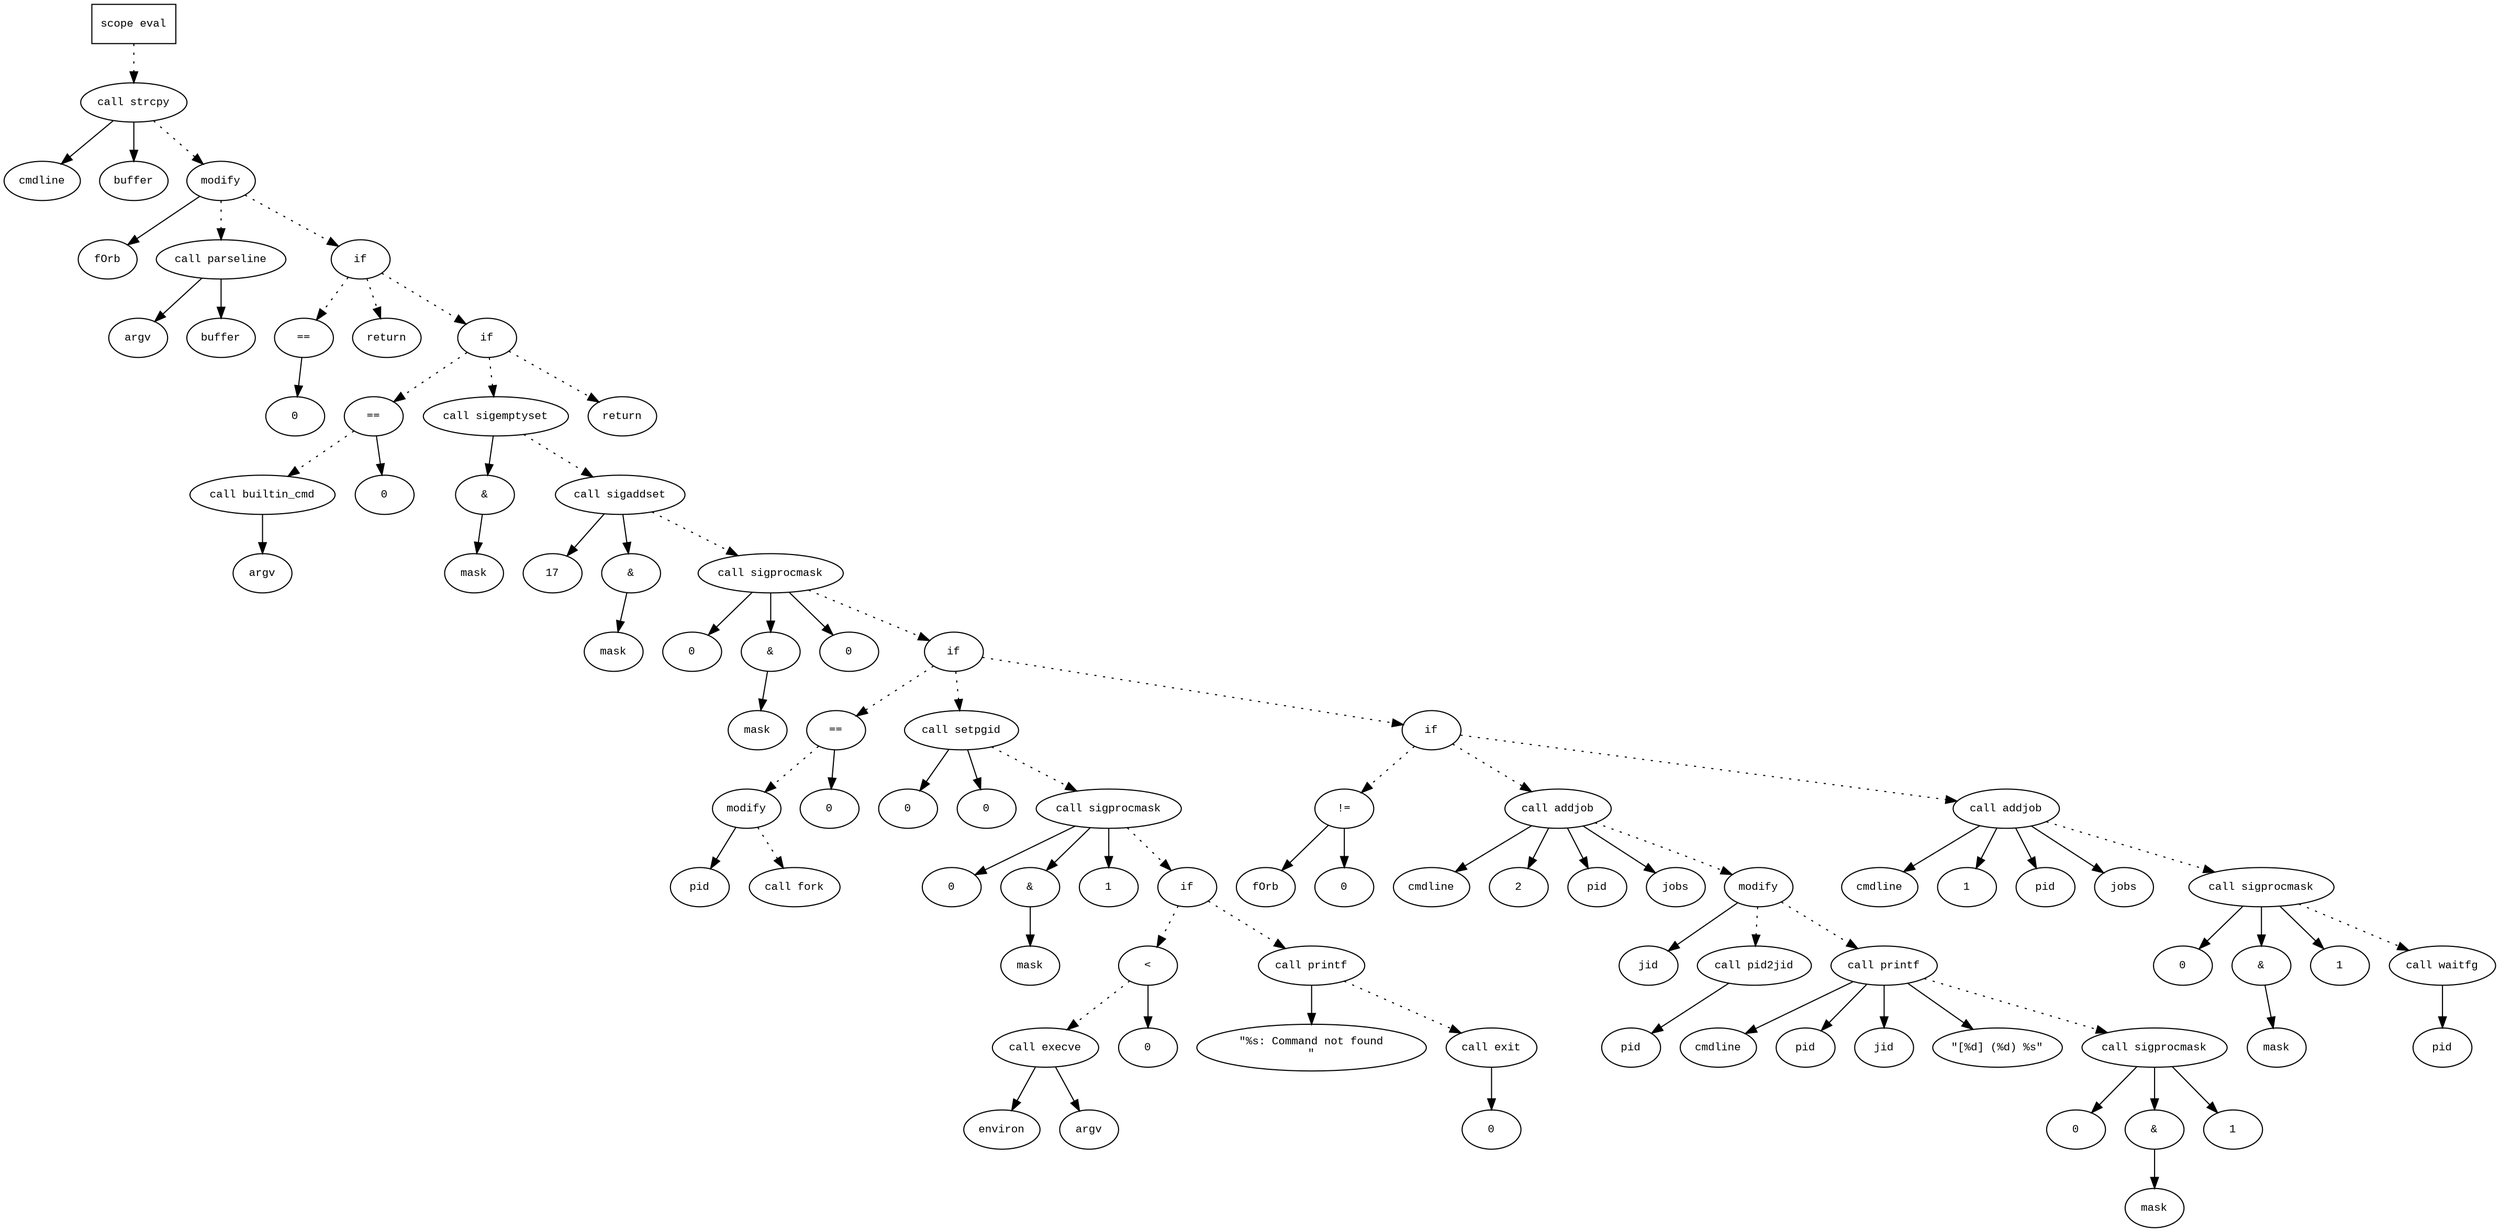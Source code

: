 digraph AST {
  graph [fontname="Times New Roman",fontsize=10];
  node  [fontname="Courier New",fontsize=10];
  edge  [fontname="Times New Roman",fontsize=10];

  node1 [label="scope eval",shape=box];
  node2 [label="call strcpy",shape=ellipse];
  node3 [label="cmdline",shape=ellipse];
  node2 -> node3;
  node4 [label="buffer",shape=ellipse];
  node2 -> node4;
  node1 -> node2 [style=dotted];
  node5 [label="modify",shape=ellipse];
  node6 [label="fOrb",shape=ellipse];
  node5 -> node6;
  node7 [label="call parseline",shape=ellipse];
  node8 [label="argv",shape=ellipse];
  node7 -> node8;
  node9 [label="buffer",shape=ellipse];
  node7 -> node9;
  node5 -> node7 [style=dotted];
  node2 -> node5 [style=dotted];
  node10 [label="if",shape=ellipse];
  node5 -> node10 [style=dotted];
  node11 [label="==",shape=ellipse];
  node12 [label="0",shape=ellipse];
  node11 -> node12;
  node10 -> node11 [style=dotted];
  node13 [label="return",shape=ellipse];
  node10 -> node13 [style=dotted];
  node14 [label="if",shape=ellipse];
  node10 -> node14 [style=dotted];
  node15 [label="==",shape=ellipse];
  node16 [label="call builtin_cmd",shape=ellipse];
  node17 [label="argv",shape=ellipse];
  node16 -> node17;
  node15 -> node16 [style=dotted];
  node18 [label="0",shape=ellipse];
  node15 -> node18;
  node14 -> node15 [style=dotted];
  node19 [label="call sigemptyset",shape=ellipse];
  node20 [label="&",shape=ellipse];
  node19 -> node20;
  node21 [label="mask",shape=ellipse];
  node20 -> node21;
  node14 -> node19 [style=dotted];
  node22 [label="call sigaddset",shape=ellipse];
  node23 [label="17",shape=ellipse];
  node22 -> node23;
  node24 [label="&",shape=ellipse];
  node22 -> node24;
  node25 [label="mask",shape=ellipse];
  node24 -> node25;
  node19 -> node22 [style=dotted];
  node26 [label="call sigprocmask",shape=ellipse];
  node27 [label="0",shape=ellipse];
  node26 -> node27;
  node28 [label="&",shape=ellipse];
  node26 -> node28;
  node29 [label="mask",shape=ellipse];
  node28 -> node29;
  node30 [label="0",shape=ellipse];
  node26 -> node30;
  node22 -> node26 [style=dotted];
  node31 [label="if",shape=ellipse];
  node26 -> node31 [style=dotted];
  node32 [label="==",shape=ellipse];
  node33 [label="modify",shape=ellipse];
  node34 [label="pid",shape=ellipse];
  node33 -> node34;
  node35 [label="call fork",shape=ellipse];
  node33 -> node35 [style=dotted];
  node32 -> node33 [style=dotted];
  node36 [label="0",shape=ellipse];
  node32 -> node36;
  node31 -> node32 [style=dotted];
  node37 [label="call setpgid",shape=ellipse];
  node38 [label="0",shape=ellipse];
  node37 -> node38;
  node39 [label="0",shape=ellipse];
  node37 -> node39;
  node31 -> node37 [style=dotted];
  node40 [label="call sigprocmask",shape=ellipse];
  node41 [label="0",shape=ellipse];
  node40 -> node41;
  node42 [label="&",shape=ellipse];
  node40 -> node42;
  node43 [label="mask",shape=ellipse];
  node42 -> node43;
  node44 [label="1",shape=ellipse];
  node40 -> node44;
  node37 -> node40 [style=dotted];
  node45 [label="if",shape=ellipse];
  node40 -> node45 [style=dotted];
  node46 [label="<",shape=ellipse];
  node47 [label="call execve",shape=ellipse];
  node48 [label="environ",shape=ellipse];
  node47 -> node48;
  node49 [label="argv",shape=ellipse];
  node47 -> node49;
  node46 -> node47 [style=dotted];
  node50 [label="0",shape=ellipse];
  node46 -> node50;
  node45 -> node46 [style=dotted];
  node51 [label="call printf",shape=ellipse];
  node52 [label="\"%s: Command not found
\"",shape=ellipse];
  node51 -> node52;
  node45 -> node51 [style=dotted];
  node53 [label="call exit",shape=ellipse];
  node54 [label="0",shape=ellipse];
  node53 -> node54;
  node51 -> node53 [style=dotted];
  node55 [label="if",shape=ellipse];
  node31 -> node55 [style=dotted];
  node56 [label="!=",shape=ellipse];
  node57 [label="fOrb",shape=ellipse];
  node56 -> node57;
  node58 [label="0",shape=ellipse];
  node56 -> node58;
  node55 -> node56 [style=dotted];
  node59 [label="call addjob",shape=ellipse];
  node60 [label="cmdline",shape=ellipse];
  node59 -> node60;
  node61 [label="2",shape=ellipse];
  node59 -> node61;
  node62 [label="pid",shape=ellipse];
  node59 -> node62;
  node63 [label="jobs",shape=ellipse];
  node59 -> node63;
  node55 -> node59 [style=dotted];
  node64 [label="modify",shape=ellipse];
  node65 [label="jid",shape=ellipse];
  node64 -> node65;
  node66 [label="call pid2jid",shape=ellipse];
  node67 [label="pid",shape=ellipse];
  node66 -> node67;
  node64 -> node66 [style=dotted];
  node59 -> node64 [style=dotted];
  node68 [label="call printf",shape=ellipse];
  node69 [label="cmdline",shape=ellipse];
  node68 -> node69;
  node70 [label="pid",shape=ellipse];
  node68 -> node70;
  node71 [label="jid",shape=ellipse];
  node68 -> node71;
  node72 [label="\"[%d] (%d) %s\"",shape=ellipse];
  node68 -> node72;
  node64 -> node68 [style=dotted];
  node73 [label="call sigprocmask",shape=ellipse];
  node74 [label="0",shape=ellipse];
  node73 -> node74;
  node75 [label="&",shape=ellipse];
  node73 -> node75;
  node76 [label="mask",shape=ellipse];
  node75 -> node76;
  node77 [label="1",shape=ellipse];
  node73 -> node77;
  node68 -> node73 [style=dotted];
  node78 [label="call addjob",shape=ellipse];
  node79 [label="cmdline",shape=ellipse];
  node78 -> node79;
  node80 [label="1",shape=ellipse];
  node78 -> node80;
  node81 [label="pid",shape=ellipse];
  node78 -> node81;
  node82 [label="jobs",shape=ellipse];
  node78 -> node82;
  node55 -> node78 [style=dotted];
  node83 [label="call sigprocmask",shape=ellipse];
  node84 [label="0",shape=ellipse];
  node83 -> node84;
  node85 [label="&",shape=ellipse];
  node83 -> node85;
  node86 [label="mask",shape=ellipse];
  node85 -> node86;
  node87 [label="1",shape=ellipse];
  node83 -> node87;
  node78 -> node83 [style=dotted];
  node88 [label="call waitfg",shape=ellipse];
  node89 [label="pid",shape=ellipse];
  node88 -> node89;
  node83 -> node88 [style=dotted];
  node90 [label="return",shape=ellipse];
  node14 -> node90 [style=dotted];
} 